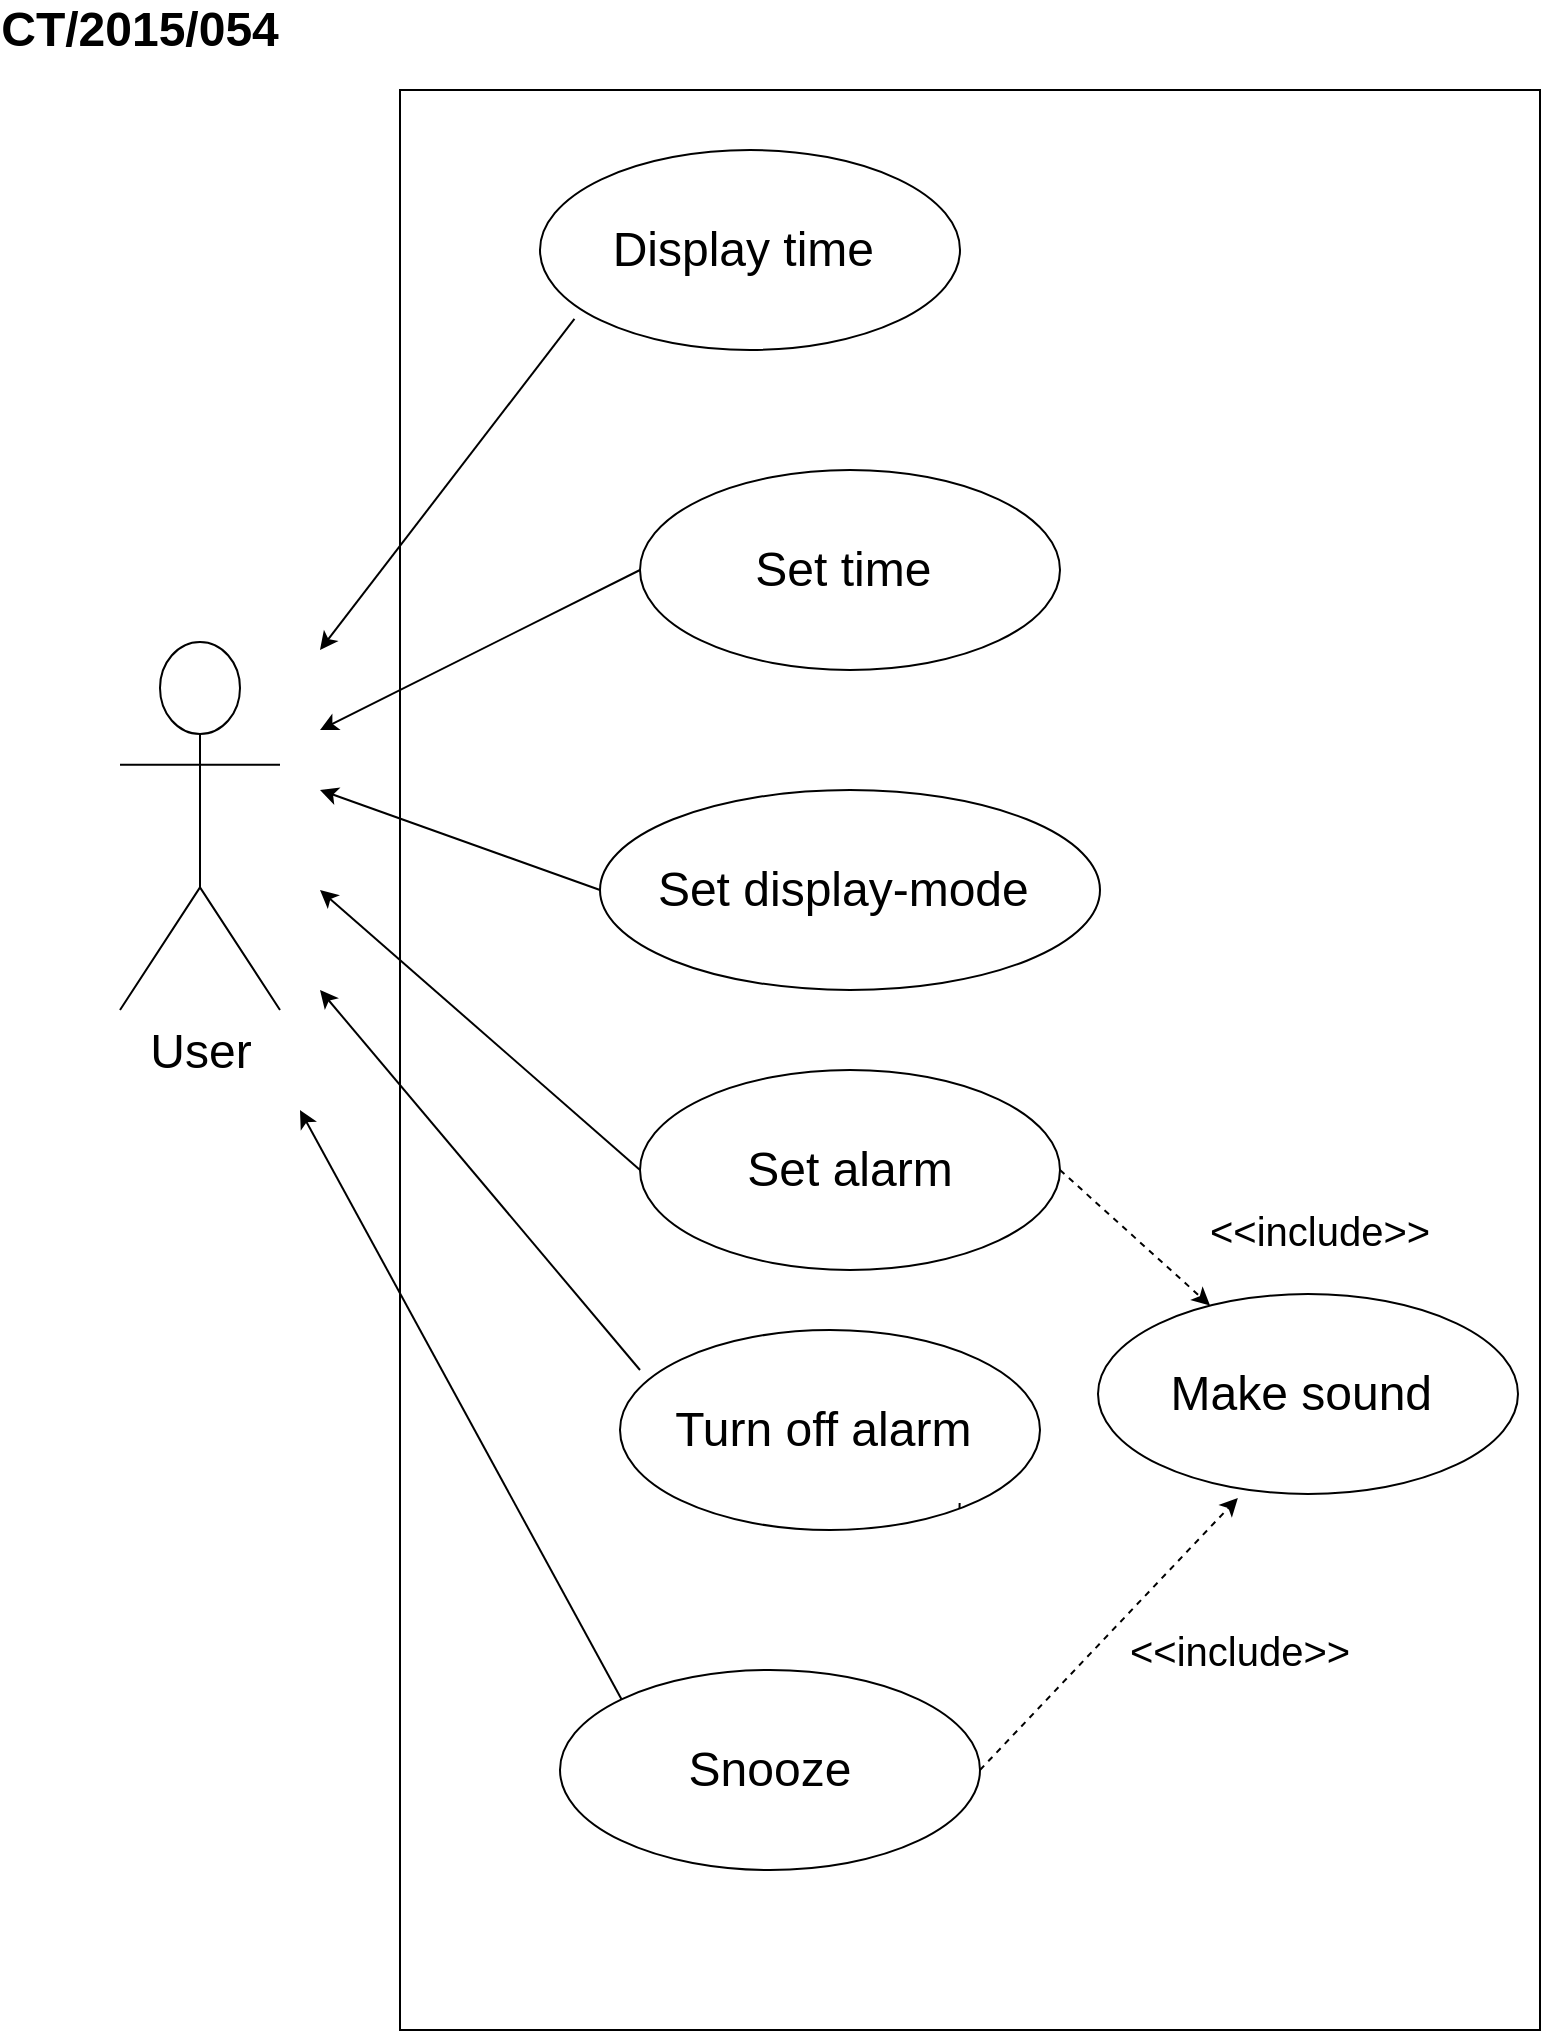 <mxfile version="13.6.2" type="github">
  <diagram id="FelxbSeADz3TvZLLvNMB" name="Page-1">
    <mxGraphModel dx="1447" dy="1867" grid="1" gridSize="10" guides="1" tooltips="1" connect="1" arrows="1" fold="1" page="1" pageScale="1" pageWidth="850" pageHeight="1100" math="0" shadow="0">
      <root>
        <mxCell id="0" />
        <mxCell id="1" parent="0" />
        <mxCell id="JSPvFSWKtaXnH9uZ3ogt-1" value="&lt;font style=&quot;font-size: 24px&quot;&gt;User&lt;/font&gt;" style="shape=umlActor;html=1;verticalLabelPosition=bottom;verticalAlign=top;align=center;" parent="1" vertex="1">
          <mxGeometry x="90" y="-764" width="80" height="184" as="geometry" />
        </mxCell>
        <mxCell id="i0T4hJX5oguJgnzTngFR-9" value="" style="endArrow=none;dashed=1;html=1;entryX=0.568;entryY=-0.004;entryDx=0;entryDy=0;entryPerimeter=0;" edge="1" parent="1">
          <mxGeometry width="50" height="50" relative="1" as="geometry">
            <mxPoint x="509.824" y="-333.458" as="sourcePoint" />
            <mxPoint x="509.74" y="-330.32" as="targetPoint" />
          </mxGeometry>
        </mxCell>
        <mxCell id="i0T4hJX5oguJgnzTngFR-14" value="" style="rounded=0;whiteSpace=wrap;html=1;fillColor=none;" vertex="1" parent="1">
          <mxGeometry x="230" y="-1040" width="570" height="970" as="geometry" />
        </mxCell>
        <mxCell id="i0T4hJX5oguJgnzTngFR-15" value="&lt;div&gt;&lt;font style=&quot;font-size: 24px&quot;&gt;Display time&amp;nbsp;&lt;/font&gt;&lt;/div&gt;" style="ellipse;whiteSpace=wrap;html=1;fillColor=none;" vertex="1" parent="1">
          <mxGeometry x="300" y="-1010" width="210" height="100" as="geometry" />
        </mxCell>
        <mxCell id="i0T4hJX5oguJgnzTngFR-16" value="&lt;div&gt;&lt;font style=&quot;font-size: 24px&quot;&gt;Set time&amp;nbsp;&lt;/font&gt;&lt;/div&gt;" style="ellipse;whiteSpace=wrap;html=1;fillColor=none;" vertex="1" parent="1">
          <mxGeometry x="350" y="-850" width="210" height="100" as="geometry" />
        </mxCell>
        <mxCell id="i0T4hJX5oguJgnzTngFR-17" value="&lt;div&gt;&lt;font style=&quot;font-size: 24px&quot;&gt;Set display-mode&amp;nbsp;&lt;/font&gt;&lt;/div&gt;" style="ellipse;whiteSpace=wrap;html=1;fillColor=none;" vertex="1" parent="1">
          <mxGeometry x="330" y="-690" width="250" height="100" as="geometry" />
        </mxCell>
        <mxCell id="i0T4hJX5oguJgnzTngFR-18" value="&lt;div&gt;&lt;font style=&quot;font-size: 24px&quot;&gt;Set alarm&lt;/font&gt;&lt;/div&gt;" style="ellipse;whiteSpace=wrap;html=1;fillColor=none;" vertex="1" parent="1">
          <mxGeometry x="350" y="-550" width="210" height="100" as="geometry" />
        </mxCell>
        <mxCell id="i0T4hJX5oguJgnzTngFR-20" value="" style="endArrow=classic;html=1;exitX=0.082;exitY=0.844;exitDx=0;exitDy=0;exitPerimeter=0;" edge="1" parent="1" source="i0T4hJX5oguJgnzTngFR-15">
          <mxGeometry width="50" height="50" relative="1" as="geometry">
            <mxPoint x="430" y="-700" as="sourcePoint" />
            <mxPoint x="190" y="-760" as="targetPoint" />
          </mxGeometry>
        </mxCell>
        <mxCell id="i0T4hJX5oguJgnzTngFR-22" value="" style="endArrow=classic;html=1;exitX=0;exitY=0.5;exitDx=0;exitDy=0;" edge="1" parent="1" source="i0T4hJX5oguJgnzTngFR-16">
          <mxGeometry width="50" height="50" relative="1" as="geometry">
            <mxPoint x="327.22" y="-915.6" as="sourcePoint" />
            <mxPoint x="190" y="-720" as="targetPoint" />
            <Array as="points" />
          </mxGeometry>
        </mxCell>
        <mxCell id="i0T4hJX5oguJgnzTngFR-23" value="" style="endArrow=classic;html=1;exitX=0;exitY=0.5;exitDx=0;exitDy=0;" edge="1" parent="1" source="i0T4hJX5oguJgnzTngFR-17">
          <mxGeometry width="50" height="50" relative="1" as="geometry">
            <mxPoint x="327.22" y="-915.6" as="sourcePoint" />
            <mxPoint x="190" y="-690" as="targetPoint" />
          </mxGeometry>
        </mxCell>
        <mxCell id="i0T4hJX5oguJgnzTngFR-24" value="" style="endArrow=classic;html=1;exitX=0;exitY=0.5;exitDx=0;exitDy=0;" edge="1" parent="1" source="i0T4hJX5oguJgnzTngFR-18">
          <mxGeometry width="50" height="50" relative="1" as="geometry">
            <mxPoint x="310" y="-770" as="sourcePoint" />
            <mxPoint x="190" y="-640" as="targetPoint" />
          </mxGeometry>
        </mxCell>
        <mxCell id="i0T4hJX5oguJgnzTngFR-25" value="&lt;div&gt;&lt;font style=&quot;font-size: 24px&quot;&gt;Turn off alarm&amp;nbsp;&lt;/font&gt;&lt;/div&gt;" style="ellipse;whiteSpace=wrap;html=1;fillColor=none;" vertex="1" parent="1">
          <mxGeometry x="340" y="-420" width="210" height="100" as="geometry" />
        </mxCell>
        <mxCell id="i0T4hJX5oguJgnzTngFR-26" value="&lt;div&gt;&lt;font style=&quot;font-size: 24px&quot;&gt;Snooze&lt;/font&gt;&lt;/div&gt;" style="ellipse;whiteSpace=wrap;html=1;fillColor=none;" vertex="1" parent="1">
          <mxGeometry x="310" y="-250" width="210" height="100" as="geometry" />
        </mxCell>
        <mxCell id="i0T4hJX5oguJgnzTngFR-27" value="" style="endArrow=classic;html=1;exitX=0;exitY=0.5;exitDx=0;exitDy=0;" edge="1" parent="1">
          <mxGeometry width="50" height="50" relative="1" as="geometry">
            <mxPoint x="350" y="-400" as="sourcePoint" />
            <mxPoint x="190" y="-590" as="targetPoint" />
          </mxGeometry>
        </mxCell>
        <mxCell id="i0T4hJX5oguJgnzTngFR-29" value="&lt;div&gt;&lt;font style=&quot;font-size: 24px&quot;&gt;Make sound&amp;nbsp;&lt;/font&gt;&lt;/div&gt;" style="ellipse;whiteSpace=wrap;html=1;fillColor=none;" vertex="1" parent="1">
          <mxGeometry x="579" y="-438" width="210" height="100" as="geometry" />
        </mxCell>
        <mxCell id="i0T4hJX5oguJgnzTngFR-30" value="" style="endArrow=classic;html=1;dashed=1;exitX=1;exitY=0.5;exitDx=0;exitDy=0;" edge="1" parent="1" source="i0T4hJX5oguJgnzTngFR-18" target="i0T4hJX5oguJgnzTngFR-29">
          <mxGeometry width="50" height="50" relative="1" as="geometry">
            <mxPoint x="320" y="-550" as="sourcePoint" />
            <mxPoint x="660" y="-500" as="targetPoint" />
          </mxGeometry>
        </mxCell>
        <mxCell id="i0T4hJX5oguJgnzTngFR-31" value="" style="endArrow=classic;html=1;dashed=1;exitX=1;exitY=0.5;exitDx=0;exitDy=0;entryX=0.333;entryY=1.02;entryDx=0;entryDy=0;entryPerimeter=0;" edge="1" parent="1" source="i0T4hJX5oguJgnzTngFR-26" target="i0T4hJX5oguJgnzTngFR-29">
          <mxGeometry width="50" height="50" relative="1" as="geometry">
            <mxPoint x="569.996" y="-349.995" as="sourcePoint" />
            <mxPoint x="700.75" y="-314.64" as="targetPoint" />
          </mxGeometry>
        </mxCell>
        <mxCell id="i0T4hJX5oguJgnzTngFR-32" value="&lt;font style=&quot;font-size: 20px&quot;&gt;&amp;lt;&amp;lt;include&amp;gt;&amp;gt;&lt;/font&gt;" style="text;html=1;strokeColor=none;fillColor=none;align=center;verticalAlign=middle;whiteSpace=wrap;rounded=0;" vertex="1" parent="1">
          <mxGeometry x="670" y="-480" width="40" height="20" as="geometry" />
        </mxCell>
        <mxCell id="i0T4hJX5oguJgnzTngFR-34" value="&lt;font style=&quot;font-size: 20px&quot;&gt;&amp;lt;&amp;lt;include&amp;gt;&amp;gt;&lt;/font&gt;" style="text;html=1;strokeColor=none;fillColor=none;align=center;verticalAlign=middle;whiteSpace=wrap;rounded=0;" vertex="1" parent="1">
          <mxGeometry x="630" y="-270" width="40" height="20" as="geometry" />
        </mxCell>
        <mxCell id="i0T4hJX5oguJgnzTngFR-35" value="&lt;font style=&quot;font-size: 24px&quot;&gt;&lt;b&gt;CT/2015/054&lt;/b&gt;&lt;/font&gt;" style="text;html=1;strokeColor=none;fillColor=none;align=center;verticalAlign=middle;whiteSpace=wrap;rounded=0;" vertex="1" parent="1">
          <mxGeometry x="80" y="-1080" width="40" height="20" as="geometry" />
        </mxCell>
        <mxCell id="i0T4hJX5oguJgnzTngFR-36" value="" style="endArrow=classic;html=1;exitX=0;exitY=0;exitDx=0;exitDy=0;" edge="1" parent="1" source="i0T4hJX5oguJgnzTngFR-26">
          <mxGeometry width="50" height="50" relative="1" as="geometry">
            <mxPoint x="340.0" y="-340" as="sourcePoint" />
            <mxPoint x="180" y="-530" as="targetPoint" />
          </mxGeometry>
        </mxCell>
      </root>
    </mxGraphModel>
  </diagram>
</mxfile>
